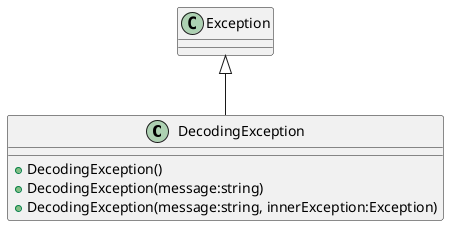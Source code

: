 @startuml
class DecodingException {
    + DecodingException()
    + DecodingException(message:string)
    + DecodingException(message:string, innerException:Exception)
}
Exception <|-- DecodingException
@enduml
